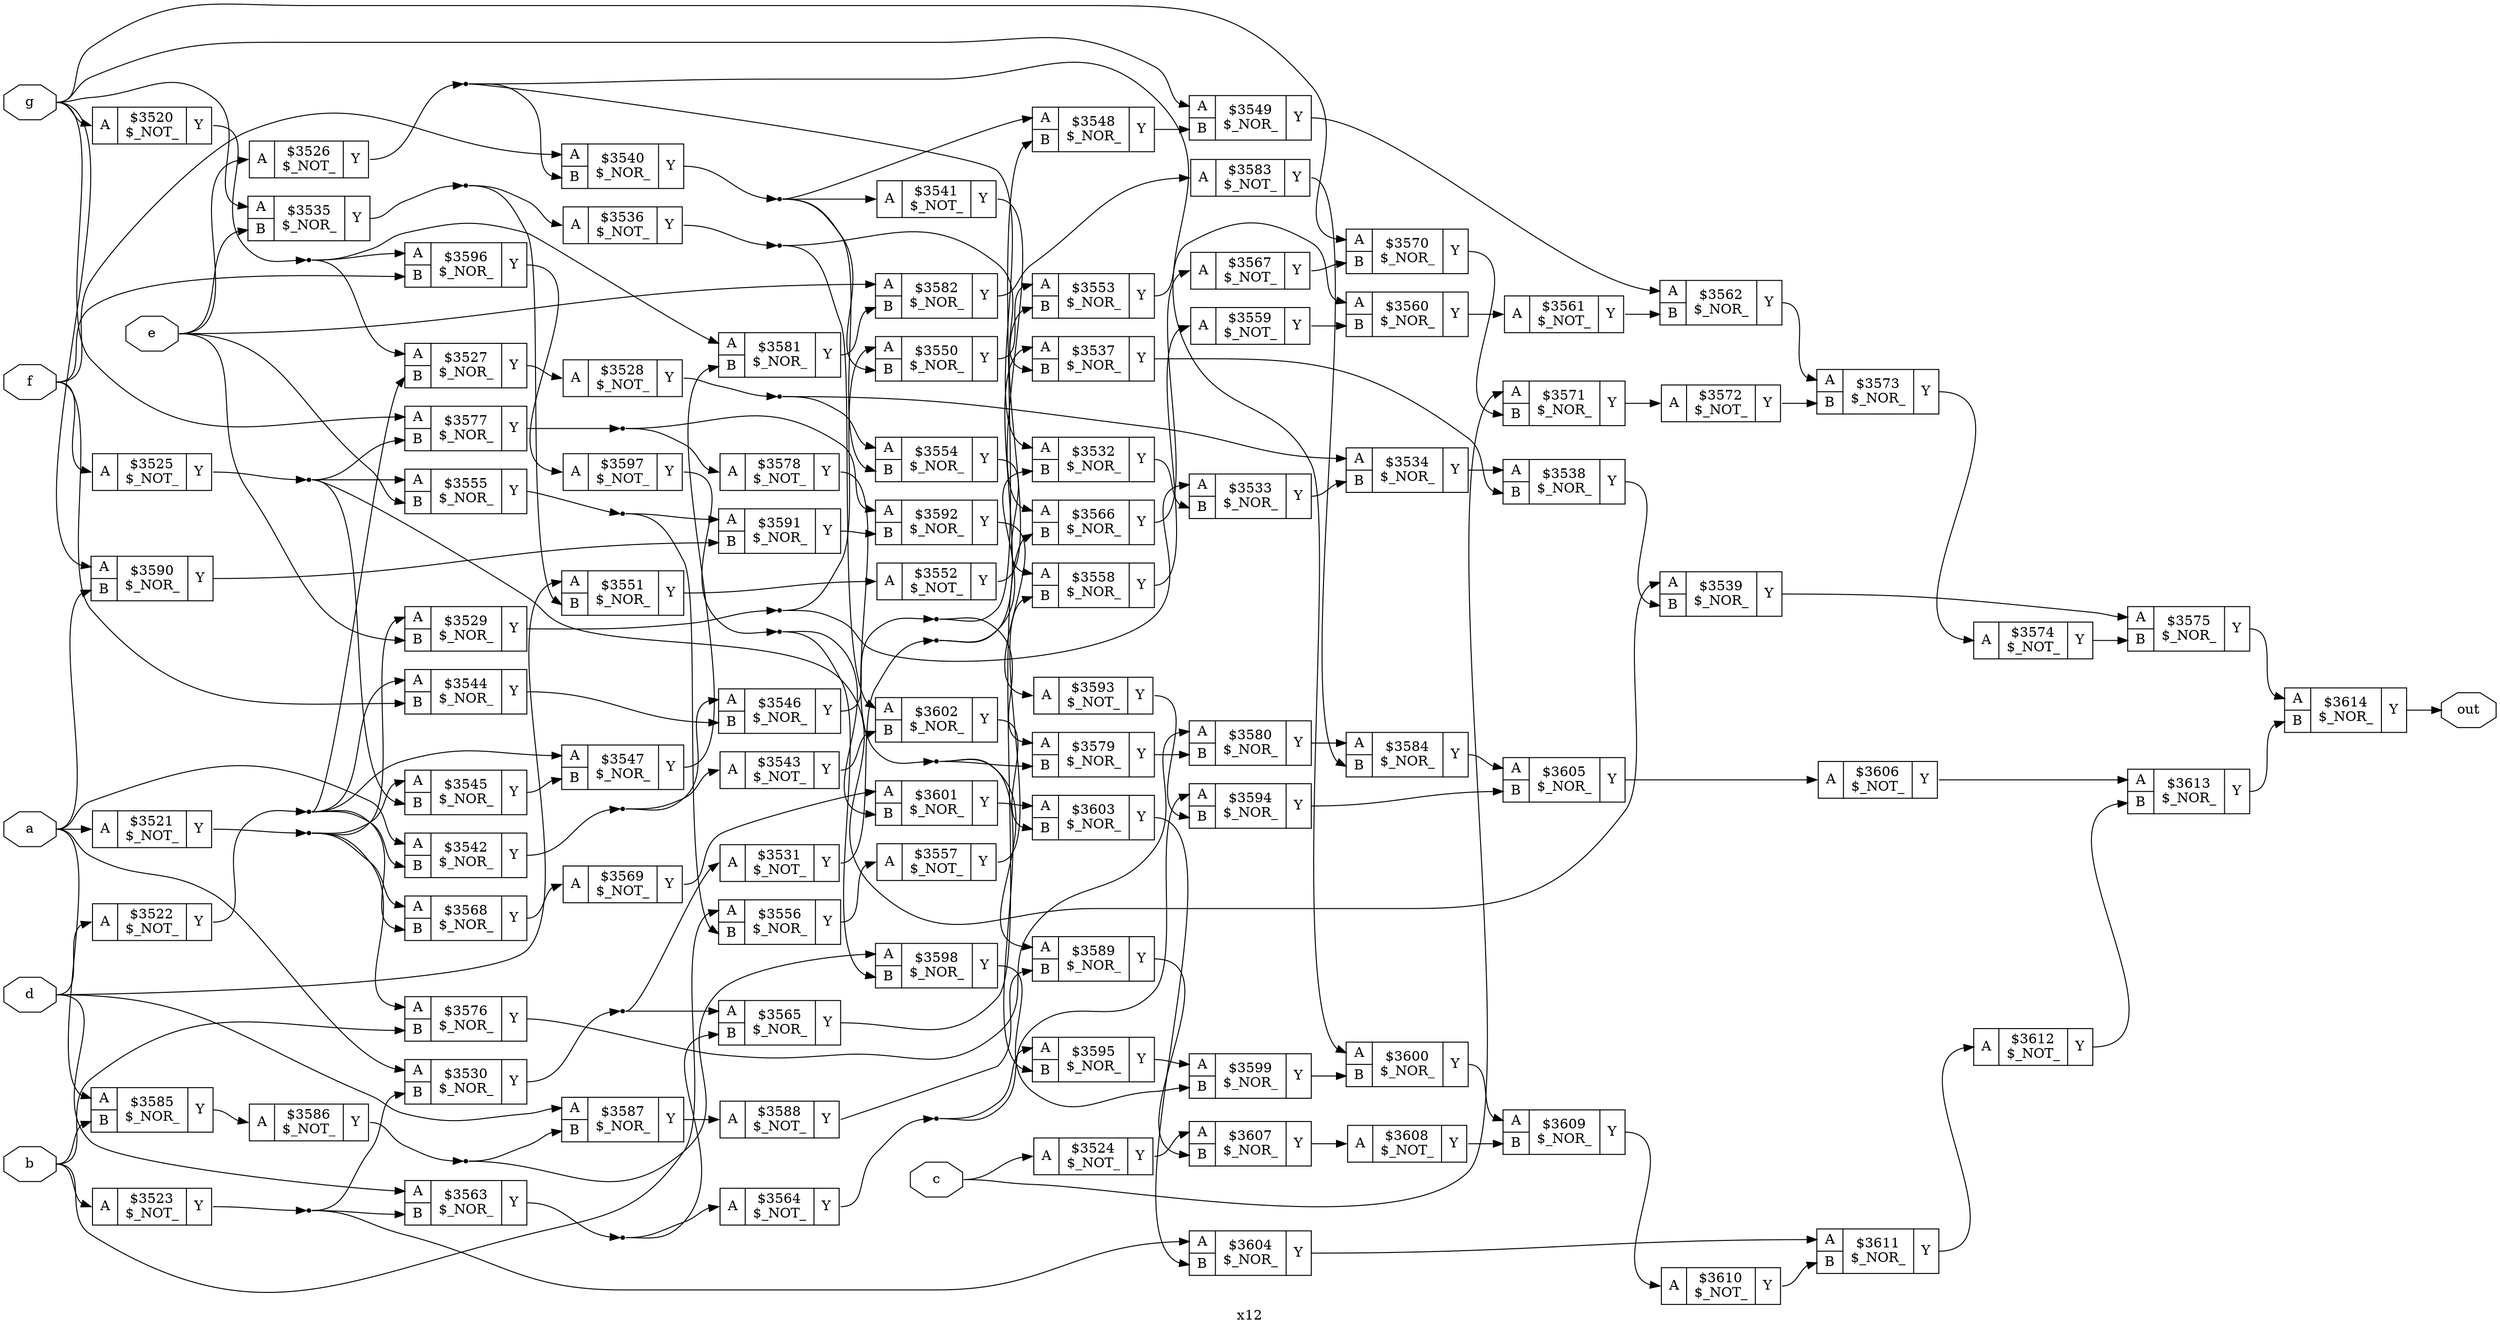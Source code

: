digraph "x12" {
label="x12";
rankdir="LR";
remincross=true;
n95 [ shape=octagon, label="a", color="black", fontcolor="black" ];
n96 [ shape=octagon, label="b", color="black", fontcolor="black" ];
n97 [ shape=octagon, label="c", color="black", fontcolor="black" ];
n98 [ shape=octagon, label="d", color="black", fontcolor="black" ];
n99 [ shape=octagon, label="e", color="black", fontcolor="black" ];
n100 [ shape=octagon, label="f", color="black", fontcolor="black" ];
n101 [ shape=octagon, label="g", color="black", fontcolor="black" ];
n102 [ shape=octagon, label="out", color="black", fontcolor="black" ];
c105 [ shape=record, label="{{<p103> A}|$3520\n$_NOT_|{<p104> Y}}" ];
c106 [ shape=record, label="{{<p103> A}|$3521\n$_NOT_|{<p104> Y}}" ];
c107 [ shape=record, label="{{<p103> A}|$3522\n$_NOT_|{<p104> Y}}" ];
c108 [ shape=record, label="{{<p103> A}|$3523\n$_NOT_|{<p104> Y}}" ];
c109 [ shape=record, label="{{<p103> A}|$3524\n$_NOT_|{<p104> Y}}" ];
c110 [ shape=record, label="{{<p103> A}|$3525\n$_NOT_|{<p104> Y}}" ];
c111 [ shape=record, label="{{<p103> A}|$3526\n$_NOT_|{<p104> Y}}" ];
c113 [ shape=record, label="{{<p103> A|<p112> B}|$3527\n$_NOR_|{<p104> Y}}" ];
c114 [ shape=record, label="{{<p103> A}|$3528\n$_NOT_|{<p104> Y}}" ];
c115 [ shape=record, label="{{<p103> A|<p112> B}|$3529\n$_NOR_|{<p104> Y}}" ];
c116 [ shape=record, label="{{<p103> A|<p112> B}|$3530\n$_NOR_|{<p104> Y}}" ];
c117 [ shape=record, label="{{<p103> A}|$3531\n$_NOT_|{<p104> Y}}" ];
c118 [ shape=record, label="{{<p103> A|<p112> B}|$3532\n$_NOR_|{<p104> Y}}" ];
c119 [ shape=record, label="{{<p103> A|<p112> B}|$3533\n$_NOR_|{<p104> Y}}" ];
c120 [ shape=record, label="{{<p103> A|<p112> B}|$3534\n$_NOR_|{<p104> Y}}" ];
c121 [ shape=record, label="{{<p103> A|<p112> B}|$3535\n$_NOR_|{<p104> Y}}" ];
c122 [ shape=record, label="{{<p103> A}|$3536\n$_NOT_|{<p104> Y}}" ];
c123 [ shape=record, label="{{<p103> A|<p112> B}|$3537\n$_NOR_|{<p104> Y}}" ];
c124 [ shape=record, label="{{<p103> A|<p112> B}|$3538\n$_NOR_|{<p104> Y}}" ];
c125 [ shape=record, label="{{<p103> A|<p112> B}|$3539\n$_NOR_|{<p104> Y}}" ];
c126 [ shape=record, label="{{<p103> A|<p112> B}|$3540\n$_NOR_|{<p104> Y}}" ];
c127 [ shape=record, label="{{<p103> A}|$3541\n$_NOT_|{<p104> Y}}" ];
c128 [ shape=record, label="{{<p103> A|<p112> B}|$3542\n$_NOR_|{<p104> Y}}" ];
c129 [ shape=record, label="{{<p103> A}|$3543\n$_NOT_|{<p104> Y}}" ];
c130 [ shape=record, label="{{<p103> A|<p112> B}|$3544\n$_NOR_|{<p104> Y}}" ];
c131 [ shape=record, label="{{<p103> A|<p112> B}|$3545\n$_NOR_|{<p104> Y}}" ];
c132 [ shape=record, label="{{<p103> A|<p112> B}|$3546\n$_NOR_|{<p104> Y}}" ];
c133 [ shape=record, label="{{<p103> A|<p112> B}|$3547\n$_NOR_|{<p104> Y}}" ];
c134 [ shape=record, label="{{<p103> A|<p112> B}|$3548\n$_NOR_|{<p104> Y}}" ];
c135 [ shape=record, label="{{<p103> A|<p112> B}|$3549\n$_NOR_|{<p104> Y}}" ];
c136 [ shape=record, label="{{<p103> A|<p112> B}|$3550\n$_NOR_|{<p104> Y}}" ];
c137 [ shape=record, label="{{<p103> A|<p112> B}|$3551\n$_NOR_|{<p104> Y}}" ];
c138 [ shape=record, label="{{<p103> A}|$3552\n$_NOT_|{<p104> Y}}" ];
c139 [ shape=record, label="{{<p103> A|<p112> B}|$3553\n$_NOR_|{<p104> Y}}" ];
c140 [ shape=record, label="{{<p103> A|<p112> B}|$3554\n$_NOR_|{<p104> Y}}" ];
c141 [ shape=record, label="{{<p103> A|<p112> B}|$3555\n$_NOR_|{<p104> Y}}" ];
c142 [ shape=record, label="{{<p103> A|<p112> B}|$3556\n$_NOR_|{<p104> Y}}" ];
c143 [ shape=record, label="{{<p103> A}|$3557\n$_NOT_|{<p104> Y}}" ];
c144 [ shape=record, label="{{<p103> A|<p112> B}|$3558\n$_NOR_|{<p104> Y}}" ];
c145 [ shape=record, label="{{<p103> A}|$3559\n$_NOT_|{<p104> Y}}" ];
c146 [ shape=record, label="{{<p103> A|<p112> B}|$3560\n$_NOR_|{<p104> Y}}" ];
c147 [ shape=record, label="{{<p103> A}|$3561\n$_NOT_|{<p104> Y}}" ];
c148 [ shape=record, label="{{<p103> A|<p112> B}|$3562\n$_NOR_|{<p104> Y}}" ];
c149 [ shape=record, label="{{<p103> A|<p112> B}|$3563\n$_NOR_|{<p104> Y}}" ];
c150 [ shape=record, label="{{<p103> A}|$3564\n$_NOT_|{<p104> Y}}" ];
c151 [ shape=record, label="{{<p103> A|<p112> B}|$3565\n$_NOR_|{<p104> Y}}" ];
c152 [ shape=record, label="{{<p103> A|<p112> B}|$3566\n$_NOR_|{<p104> Y}}" ];
c153 [ shape=record, label="{{<p103> A}|$3567\n$_NOT_|{<p104> Y}}" ];
c154 [ shape=record, label="{{<p103> A|<p112> B}|$3568\n$_NOR_|{<p104> Y}}" ];
c155 [ shape=record, label="{{<p103> A}|$3569\n$_NOT_|{<p104> Y}}" ];
c156 [ shape=record, label="{{<p103> A|<p112> B}|$3570\n$_NOR_|{<p104> Y}}" ];
c157 [ shape=record, label="{{<p103> A|<p112> B}|$3571\n$_NOR_|{<p104> Y}}" ];
c158 [ shape=record, label="{{<p103> A}|$3572\n$_NOT_|{<p104> Y}}" ];
c159 [ shape=record, label="{{<p103> A|<p112> B}|$3573\n$_NOR_|{<p104> Y}}" ];
c160 [ shape=record, label="{{<p103> A}|$3574\n$_NOT_|{<p104> Y}}" ];
c161 [ shape=record, label="{{<p103> A|<p112> B}|$3575\n$_NOR_|{<p104> Y}}" ];
c162 [ shape=record, label="{{<p103> A|<p112> B}|$3576\n$_NOR_|{<p104> Y}}" ];
c163 [ shape=record, label="{{<p103> A|<p112> B}|$3577\n$_NOR_|{<p104> Y}}" ];
c164 [ shape=record, label="{{<p103> A}|$3578\n$_NOT_|{<p104> Y}}" ];
c165 [ shape=record, label="{{<p103> A|<p112> B}|$3579\n$_NOR_|{<p104> Y}}" ];
c166 [ shape=record, label="{{<p103> A|<p112> B}|$3580\n$_NOR_|{<p104> Y}}" ];
c167 [ shape=record, label="{{<p103> A|<p112> B}|$3581\n$_NOR_|{<p104> Y}}" ];
c168 [ shape=record, label="{{<p103> A|<p112> B}|$3582\n$_NOR_|{<p104> Y}}" ];
c169 [ shape=record, label="{{<p103> A}|$3583\n$_NOT_|{<p104> Y}}" ];
c170 [ shape=record, label="{{<p103> A|<p112> B}|$3584\n$_NOR_|{<p104> Y}}" ];
c171 [ shape=record, label="{{<p103> A|<p112> B}|$3585\n$_NOR_|{<p104> Y}}" ];
c172 [ shape=record, label="{{<p103> A}|$3586\n$_NOT_|{<p104> Y}}" ];
c173 [ shape=record, label="{{<p103> A|<p112> B}|$3587\n$_NOR_|{<p104> Y}}" ];
c174 [ shape=record, label="{{<p103> A}|$3588\n$_NOT_|{<p104> Y}}" ];
c175 [ shape=record, label="{{<p103> A|<p112> B}|$3589\n$_NOR_|{<p104> Y}}" ];
c176 [ shape=record, label="{{<p103> A|<p112> B}|$3590\n$_NOR_|{<p104> Y}}" ];
c177 [ shape=record, label="{{<p103> A|<p112> B}|$3591\n$_NOR_|{<p104> Y}}" ];
c178 [ shape=record, label="{{<p103> A|<p112> B}|$3592\n$_NOR_|{<p104> Y}}" ];
c179 [ shape=record, label="{{<p103> A}|$3593\n$_NOT_|{<p104> Y}}" ];
c180 [ shape=record, label="{{<p103> A|<p112> B}|$3594\n$_NOR_|{<p104> Y}}" ];
c181 [ shape=record, label="{{<p103> A|<p112> B}|$3595\n$_NOR_|{<p104> Y}}" ];
c182 [ shape=record, label="{{<p103> A|<p112> B}|$3596\n$_NOR_|{<p104> Y}}" ];
c183 [ shape=record, label="{{<p103> A}|$3597\n$_NOT_|{<p104> Y}}" ];
c184 [ shape=record, label="{{<p103> A|<p112> B}|$3598\n$_NOR_|{<p104> Y}}" ];
c185 [ shape=record, label="{{<p103> A|<p112> B}|$3599\n$_NOR_|{<p104> Y}}" ];
c186 [ shape=record, label="{{<p103> A|<p112> B}|$3600\n$_NOR_|{<p104> Y}}" ];
c187 [ shape=record, label="{{<p103> A|<p112> B}|$3601\n$_NOR_|{<p104> Y}}" ];
c188 [ shape=record, label="{{<p103> A|<p112> B}|$3602\n$_NOR_|{<p104> Y}}" ];
c189 [ shape=record, label="{{<p103> A|<p112> B}|$3603\n$_NOR_|{<p104> Y}}" ];
c190 [ shape=record, label="{{<p103> A|<p112> B}|$3604\n$_NOR_|{<p104> Y}}" ];
c191 [ shape=record, label="{{<p103> A|<p112> B}|$3605\n$_NOR_|{<p104> Y}}" ];
c192 [ shape=record, label="{{<p103> A}|$3606\n$_NOT_|{<p104> Y}}" ];
c193 [ shape=record, label="{{<p103> A|<p112> B}|$3607\n$_NOR_|{<p104> Y}}" ];
c194 [ shape=record, label="{{<p103> A}|$3608\n$_NOT_|{<p104> Y}}" ];
c195 [ shape=record, label="{{<p103> A|<p112> B}|$3609\n$_NOR_|{<p104> Y}}" ];
c196 [ shape=record, label="{{<p103> A}|$3610\n$_NOT_|{<p104> Y}}" ];
c197 [ shape=record, label="{{<p103> A|<p112> B}|$3611\n$_NOR_|{<p104> Y}}" ];
c198 [ shape=record, label="{{<p103> A}|$3612\n$_NOT_|{<p104> Y}}" ];
c199 [ shape=record, label="{{<p103> A|<p112> B}|$3613\n$_NOR_|{<p104> Y}}" ];
c200 [ shape=record, label="{{<p103> A|<p112> B}|$3614\n$_NOR_|{<p104> Y}}" ];
c197:p104:e -> c198:p103:w [color="black", label=""];
c113:p104:e -> c114:p103:w [color="black", label=""];
n100:e -> c110:p103:w [color="black", label=""];
n100:e -> c126:p103:w [color="black", label=""];
n100:e -> c130:p112:w [color="black", label=""];
n100:e -> c182:p112:w [color="black", label=""];
n101:e -> c105:p103:w [color="black", label=""];
n101:e -> c121:p103:w [color="black", label=""];
n101:e -> c135:p103:w [color="black", label=""];
n101:e -> c156:p103:w [color="black", label=""];
n101:e -> c163:p103:w [color="black", label=""];
n101:e -> c176:p103:w [color="black", label=""];
c200:p104:e -> n102:w [color="black", label=""];
n11 [ shape=point ];
c114:p104:e -> n11:w [color="black", label=""];
n11:e -> c120:p103:w [color="black", label=""];
n11:e -> c140:p103:w [color="black", label=""];
n12 [ shape=point ];
c115:p104:e -> n12:w [color="black", label=""];
n12:e -> c119:p103:w [color="black", label=""];
n12:e -> c136:p103:w [color="black", label=""];
n13 [ shape=point ];
c116:p104:e -> n13:w [color="black", label=""];
n13:e -> c117:p103:w [color="black", label=""];
n13:e -> c151:p103:w [color="black", label=""];
n14 [ shape=point ];
c117:p104:e -> n14:w [color="black", label=""];
n14:e -> c118:p112:w [color="black", label=""];
n14:e -> c123:p103:w [color="black", label=""];
c118:p104:e -> c119:p112:w [color="black", label=""];
c119:p104:e -> c120:p112:w [color="black", label=""];
c120:p104:e -> c124:p103:w [color="black", label=""];
n18 [ shape=point ];
c121:p104:e -> n18:w [color="black", label=""];
n18:e -> c122:p103:w [color="black", label=""];
n18:e -> c137:p112:w [color="black", label=""];
n19 [ shape=point ];
c122:p104:e -> n19:w [color="black", label=""];
n19:e -> c123:p112:w [color="black", label=""];
n19:e -> c188:p103:w [color="black", label=""];
c198:p104:e -> c199:p112:w [color="black", label=""];
c123:p104:e -> c124:p112:w [color="black", label=""];
c124:p104:e -> c125:p112:w [color="black", label=""];
c125:p104:e -> c161:p103:w [color="black", label=""];
n23 [ shape=point ];
c126:p104:e -> n23:w [color="black", label=""];
n23:e -> c127:p103:w [color="black", label=""];
n23:e -> c134:p103:w [color="black", label=""];
n23:e -> c136:p112:w [color="black", label=""];
n23:e -> c140:p112:w [color="black", label=""];
c127:p104:e -> c152:p103:w [color="black", label=""];
n25 [ shape=point ];
c128:p104:e -> n25:w [color="black", label=""];
n25:e -> c129:p103:w [color="black", label=""];
n25:e -> c132:p103:w [color="black", label=""];
c129:p104:e -> c188:p112:w [color="black", label=""];
c130:p104:e -> c132:p112:w [color="black", label=""];
c131:p104:e -> c133:p112:w [color="black", label=""];
n29 [ shape=point ];
c132:p104:e -> n29:w [color="black", label=""];
n29:e -> c134:p112:w [color="black", label=""];
n29:e -> c165:p103:w [color="black", label=""];
c199:p104:e -> c200:p112:w [color="black", label=""];
c133:p104:e -> c167:p112:w [color="black", label=""];
c134:p104:e -> c135:p112:w [color="black", label=""];
c135:p104:e -> c148:p103:w [color="black", label=""];
c136:p104:e -> c139:p103:w [color="black", label=""];
c137:p104:e -> c138:p103:w [color="black", label=""];
c138:p104:e -> c139:p112:w [color="black", label=""];
c139:p104:e -> c146:p103:w [color="black", label=""];
c140:p104:e -> c144:p103:w [color="black", label=""];
n38 [ shape=point ];
c141:p104:e -> n38:w [color="black", label=""];
n38:e -> c142:p112:w [color="black", label=""];
n38:e -> c177:p103:w [color="black", label=""];
c142:p104:e -> c143:p103:w [color="black", label=""];
n4 [ shape=point ];
c106:p104:e -> n4:w [color="black", label=""];
n4:e -> c115:p103:w [color="black", label=""];
n4:e -> c131:p103:w [color="black", label=""];
n4:e -> c154:p103:w [color="black", label=""];
n4:e -> c162:p103:w [color="black", label=""];
c143:p104:e -> c144:p112:w [color="black", label=""];
c144:p104:e -> c145:p103:w [color="black", label=""];
c145:p104:e -> c146:p112:w [color="black", label=""];
c146:p104:e -> c147:p103:w [color="black", label=""];
c147:p104:e -> c148:p112:w [color="black", label=""];
c148:p104:e -> c159:p103:w [color="black", label=""];
n46 [ shape=point ];
c149:p104:e -> n46:w [color="black", label=""];
n46:e -> c150:p103:w [color="black", label=""];
n46:e -> c151:p112:w [color="black", label=""];
n47 [ shape=point ];
c150:p104:e -> n47:w [color="black", label=""];
n47:e -> c180:p103:w [color="black", label=""];
n47:e -> c181:p103:w [color="black", label=""];
c151:p104:e -> c152:p112:w [color="black", label=""];
c152:p104:e -> c153:p103:w [color="black", label=""];
n5 [ shape=point ];
c107:p104:e -> n5:w [color="black", label=""];
n5:e -> c113:p112:w [color="black", label=""];
n5:e -> c128:p112:w [color="black", label=""];
n5:e -> c130:p103:w [color="black", label=""];
n5:e -> c133:p103:w [color="black", label=""];
n5:e -> c154:p112:w [color="black", label=""];
c153:p104:e -> c156:p112:w [color="black", label=""];
c154:p104:e -> c155:p103:w [color="black", label=""];
c155:p104:e -> c187:p103:w [color="black", label=""];
c156:p104:e -> c157:p112:w [color="black", label=""];
c157:p104:e -> c158:p103:w [color="black", label=""];
c158:p104:e -> c159:p112:w [color="black", label=""];
c159:p104:e -> c160:p103:w [color="black", label=""];
c160:p104:e -> c161:p112:w [color="black", label=""];
c161:p104:e -> c200:p103:w [color="black", label=""];
c162:p104:e -> c166:p103:w [color="black", label=""];
n6 [ shape=point ];
c108:p104:e -> n6:w [color="black", label=""];
n6:e -> c116:p112:w [color="black", label=""];
n6:e -> c149:p112:w [color="black", label=""];
n6:e -> c190:p103:w [color="black", label=""];
n60 [ shape=point ];
c163:p104:e -> n60:w [color="black", label=""];
n60:e -> c164:p103:w [color="black", label=""];
n60:e -> c178:p103:w [color="black", label=""];
n61 [ shape=point ];
c164:p104:e -> n61:w [color="black", label=""];
n61:e -> c165:p112:w [color="black", label=""];
n61:e -> c175:p103:w [color="black", label=""];
n61:e -> c181:p112:w [color="black", label=""];
c165:p104:e -> c166:p112:w [color="black", label=""];
c166:p104:e -> c170:p103:w [color="black", label=""];
c167:p104:e -> c168:p112:w [color="black", label=""];
c168:p104:e -> c169:p103:w [color="black", label=""];
c169:p104:e -> c170:p112:w [color="black", label=""];
c170:p104:e -> c191:p103:w [color="black", label=""];
c171:p104:e -> c172:p103:w [color="black", label=""];
n69 [ shape=point ];
c172:p104:e -> n69:w [color="black", label=""];
n69:e -> c173:p112:w [color="black", label=""];
n69:e -> c184:p103:w [color="black", label=""];
c109:p104:e -> c193:p103:w [color="black", label=""];
c173:p104:e -> c174:p103:w [color="black", label=""];
c174:p104:e -> c175:p112:w [color="black", label=""];
c175:p104:e -> c193:p112:w [color="black", label=""];
c176:p104:e -> c177:p112:w [color="black", label=""];
c177:p104:e -> c178:p112:w [color="black", label=""];
c178:p104:e -> c179:p103:w [color="black", label=""];
c179:p104:e -> c180:p112:w [color="black", label=""];
c180:p104:e -> c191:p112:w [color="black", label=""];
c181:p104:e -> c185:p103:w [color="black", label=""];
c182:p104:e -> c183:p103:w [color="black", label=""];
n8 [ shape=point ];
c110:p104:e -> n8:w [color="black", label=""];
n8:e -> c125:p103:w [color="black", label=""];
n8:e -> c131:p112:w [color="black", label=""];
n8:e -> c141:p103:w [color="black", label=""];
n8:e -> c163:p112:w [color="black", label=""];
n80 [ shape=point ];
c183:p104:e -> n80:w [color="black", label=""];
n80:e -> c184:p112:w [color="black", label=""];
n80:e -> c187:p112:w [color="black", label=""];
c184:p104:e -> c185:p112:w [color="black", label=""];
c185:p104:e -> c186:p112:w [color="black", label=""];
c186:p104:e -> c195:p103:w [color="black", label=""];
c187:p104:e -> c189:p103:w [color="black", label=""];
c188:p104:e -> c189:p112:w [color="black", label=""];
c189:p104:e -> c190:p112:w [color="black", label=""];
c190:p104:e -> c197:p103:w [color="black", label=""];
c191:p104:e -> c192:p103:w [color="black", label=""];
c192:p104:e -> c199:p103:w [color="black", label=""];
n9 [ shape=point ];
c111:p104:e -> n9:w [color="black", label=""];
n9:e -> c118:p103:w [color="black", label=""];
n9:e -> c126:p112:w [color="black", label=""];
n9:e -> c186:p103:w [color="black", label=""];
c193:p104:e -> c194:p103:w [color="black", label=""];
c194:p104:e -> c195:p112:w [color="black", label=""];
c195:p104:e -> c196:p103:w [color="black", label=""];
c196:p104:e -> c197:p112:w [color="black", label=""];
n94 [ shape=point ];
c105:p104:e -> n94:w [color="black", label=""];
n94:e -> c113:p103:w [color="black", label=""];
n94:e -> c167:p103:w [color="black", label=""];
n94:e -> c182:p103:w [color="black", label=""];
n95:e -> c106:p103:w [color="black", label=""];
n95:e -> c116:p103:w [color="black", label=""];
n95:e -> c128:p103:w [color="black", label=""];
n95:e -> c171:p103:w [color="black", label=""];
n95:e -> c176:p112:w [color="black", label=""];
n96:e -> c108:p103:w [color="black", label=""];
n96:e -> c142:p103:w [color="black", label=""];
n96:e -> c162:p112:w [color="black", label=""];
n96:e -> c171:p112:w [color="black", label=""];
n97:e -> c109:p103:w [color="black", label=""];
n97:e -> c157:p103:w [color="black", label=""];
n98:e -> c107:p103:w [color="black", label=""];
n98:e -> c137:p103:w [color="black", label=""];
n98:e -> c149:p103:w [color="black", label=""];
n98:e -> c173:p103:w [color="black", label=""];
n99:e -> c111:p103:w [color="black", label=""];
n99:e -> c115:p112:w [color="black", label=""];
n99:e -> c121:p112:w [color="black", label=""];
n99:e -> c141:p112:w [color="black", label=""];
n99:e -> c168:p103:w [color="black", label=""];
}
